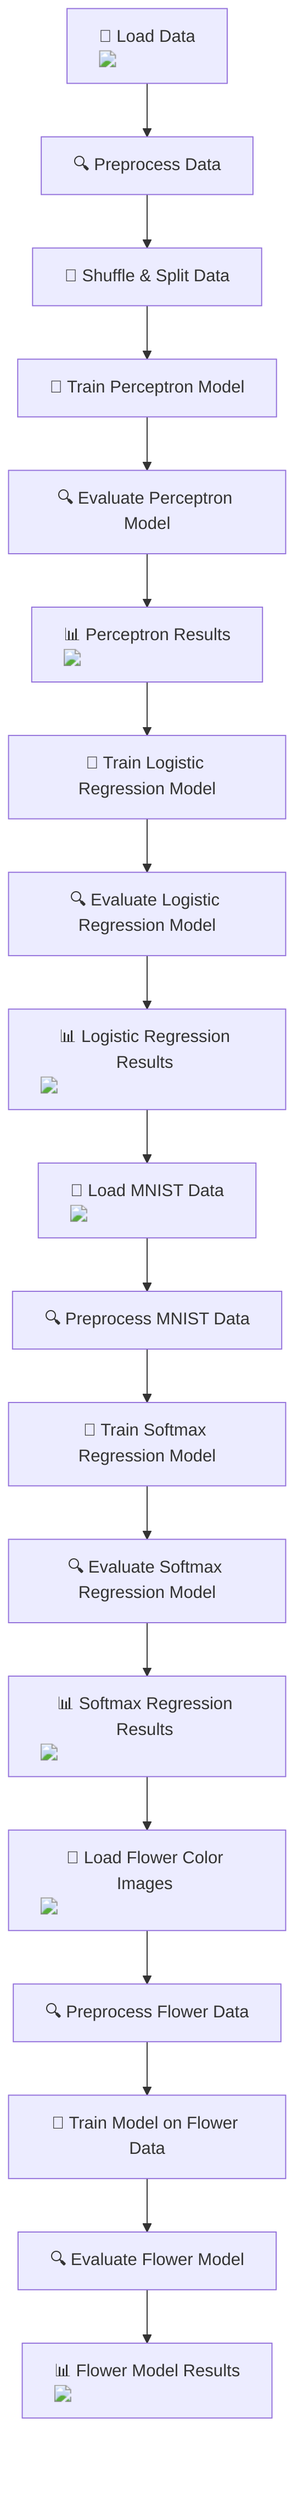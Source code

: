 flowchart TD
    A["📂 Load Data <img src='icons/file.svg' />"] --> B["🔍 Preprocess Data"]
    B --> C["🧩 Shuffle & Split Data"]
    C --> D["🧠 Train Perceptron Model"]
    D --> E["🔍 Evaluate Perceptron Model"]
    E --> F["📊 Perceptron Results <img src='dummy_plots/scatter_plot_template.svg' />"]
    F --> G["🧠 Train Logistic Regression Model"]
    G --> H["🔍 Evaluate Logistic Regression Model"]
    H --> I["📊 Logistic Regression Results <img src='dummy_plots/scatter_plot_template.svg' />"]
    I --> J["📂 Load MNIST Data <img src='icons/database.svg' />"]
    J --> K["🔍 Preprocess MNIST Data"]
    K --> L["🧠 Train Softmax Regression Model"]
    L --> M["🔍 Evaluate Softmax Regression Model"]
    M --> N["📊 Softmax Regression Results <img src='dummy_plots/scatter_plot_template.svg' />"]
    N --> O["📂 Load Flower Color Images <img src='icons/image.svg' />"]
    O --> P["🔍 Preprocess Flower Data"]
    P --> Q["🧠 Train Model on Flower Data"]
    Q --> R["🔍 Evaluate Flower Model"]
    R --> S["📊 Flower Model Results <img src='dummy_plots/scatter_plot_template.svg' />"]
